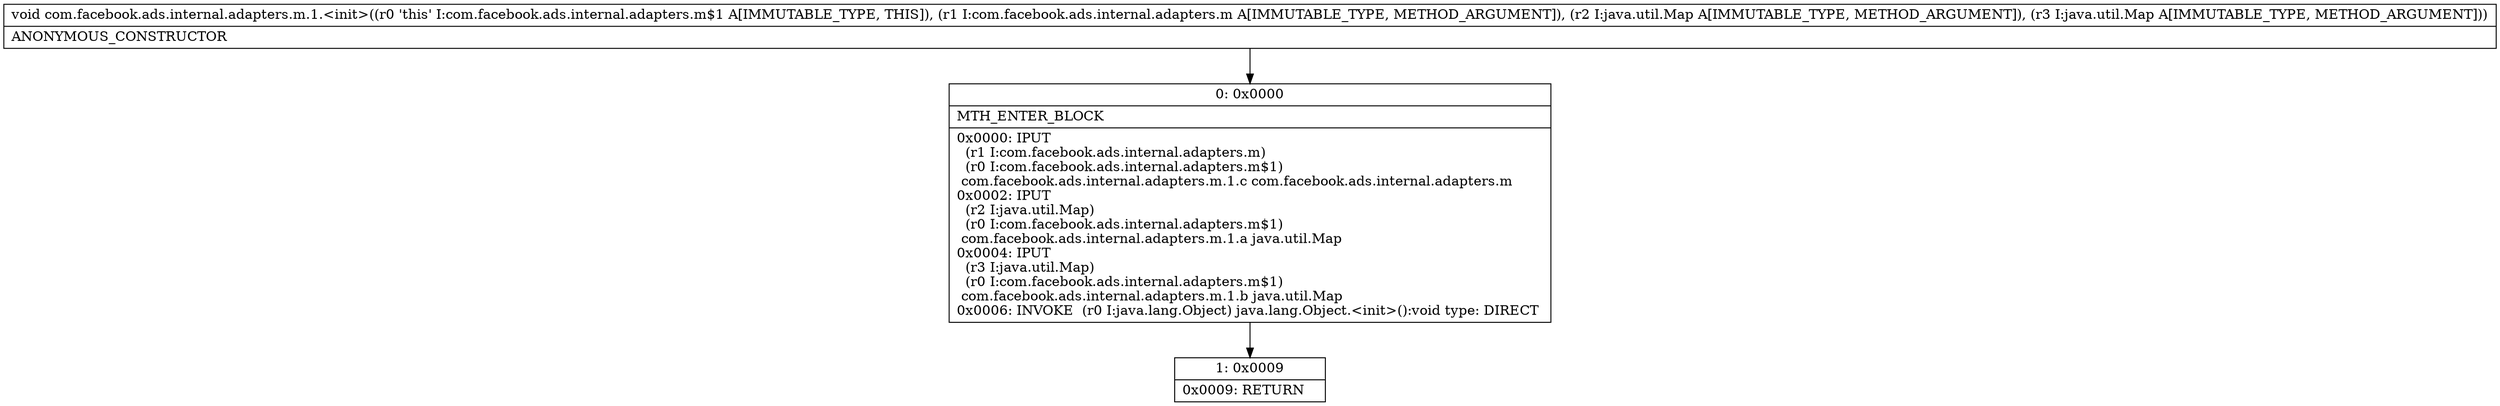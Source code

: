 digraph "CFG forcom.facebook.ads.internal.adapters.m.1.\<init\>(Lcom\/facebook\/ads\/internal\/adapters\/m;Ljava\/util\/Map;Ljava\/util\/Map;)V" {
Node_0 [shape=record,label="{0\:\ 0x0000|MTH_ENTER_BLOCK\l|0x0000: IPUT  \l  (r1 I:com.facebook.ads.internal.adapters.m)\l  (r0 I:com.facebook.ads.internal.adapters.m$1)\l com.facebook.ads.internal.adapters.m.1.c com.facebook.ads.internal.adapters.m \l0x0002: IPUT  \l  (r2 I:java.util.Map)\l  (r0 I:com.facebook.ads.internal.adapters.m$1)\l com.facebook.ads.internal.adapters.m.1.a java.util.Map \l0x0004: IPUT  \l  (r3 I:java.util.Map)\l  (r0 I:com.facebook.ads.internal.adapters.m$1)\l com.facebook.ads.internal.adapters.m.1.b java.util.Map \l0x0006: INVOKE  (r0 I:java.lang.Object) java.lang.Object.\<init\>():void type: DIRECT \l}"];
Node_1 [shape=record,label="{1\:\ 0x0009|0x0009: RETURN   \l}"];
MethodNode[shape=record,label="{void com.facebook.ads.internal.adapters.m.1.\<init\>((r0 'this' I:com.facebook.ads.internal.adapters.m$1 A[IMMUTABLE_TYPE, THIS]), (r1 I:com.facebook.ads.internal.adapters.m A[IMMUTABLE_TYPE, METHOD_ARGUMENT]), (r2 I:java.util.Map A[IMMUTABLE_TYPE, METHOD_ARGUMENT]), (r3 I:java.util.Map A[IMMUTABLE_TYPE, METHOD_ARGUMENT]))  | ANONYMOUS_CONSTRUCTOR\l}"];
MethodNode -> Node_0;
Node_0 -> Node_1;
}

